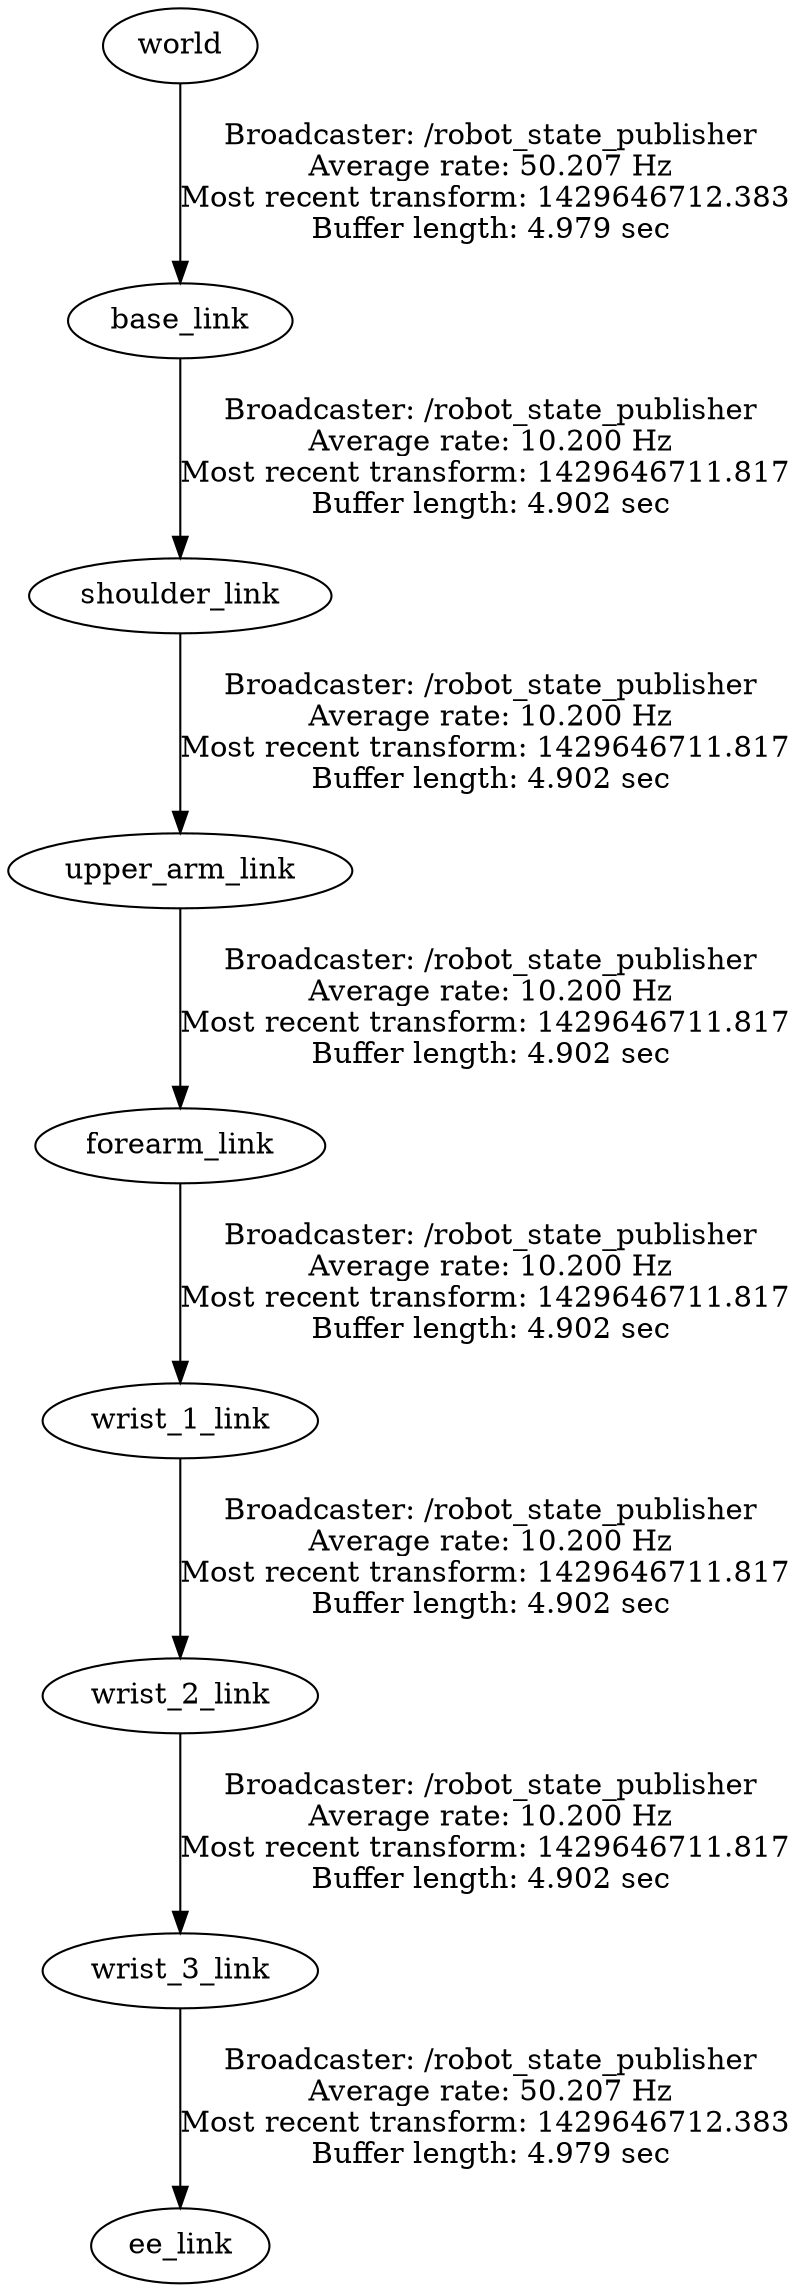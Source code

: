 digraph G {
"wrist_3_link" -> "ee_link"[label="Broadcaster: /robot_state_publisher\nAverage rate: 50.207 Hz\nMost recent transform: 1429646712.383 \nBuffer length: 4.979 sec\n"];
"wrist_2_link" -> "wrist_3_link"[label="Broadcaster: /robot_state_publisher\nAverage rate: 10.200 Hz\nMost recent transform: 1429646711.817 \nBuffer length: 4.902 sec\n"];
"world" -> "base_link"[label="Broadcaster: /robot_state_publisher\nAverage rate: 50.207 Hz\nMost recent transform: 1429646712.383 \nBuffer length: 4.979 sec\n"];
"upper_arm_link" -> "forearm_link"[label="Broadcaster: /robot_state_publisher\nAverage rate: 10.200 Hz\nMost recent transform: 1429646711.817 \nBuffer length: 4.902 sec\n"];
"shoulder_link" -> "upper_arm_link"[label="Broadcaster: /robot_state_publisher\nAverage rate: 10.200 Hz\nMost recent transform: 1429646711.817 \nBuffer length: 4.902 sec\n"];
"base_link" -> "shoulder_link"[label="Broadcaster: /robot_state_publisher\nAverage rate: 10.200 Hz\nMost recent transform: 1429646711.817 \nBuffer length: 4.902 sec\n"];
"forearm_link" -> "wrist_1_link"[label="Broadcaster: /robot_state_publisher\nAverage rate: 10.200 Hz\nMost recent transform: 1429646711.817 \nBuffer length: 4.902 sec\n"];
"wrist_1_link" -> "wrist_2_link"[label="Broadcaster: /robot_state_publisher\nAverage rate: 10.200 Hz\nMost recent transform: 1429646711.817 \nBuffer length: 4.902 sec\n"];
}